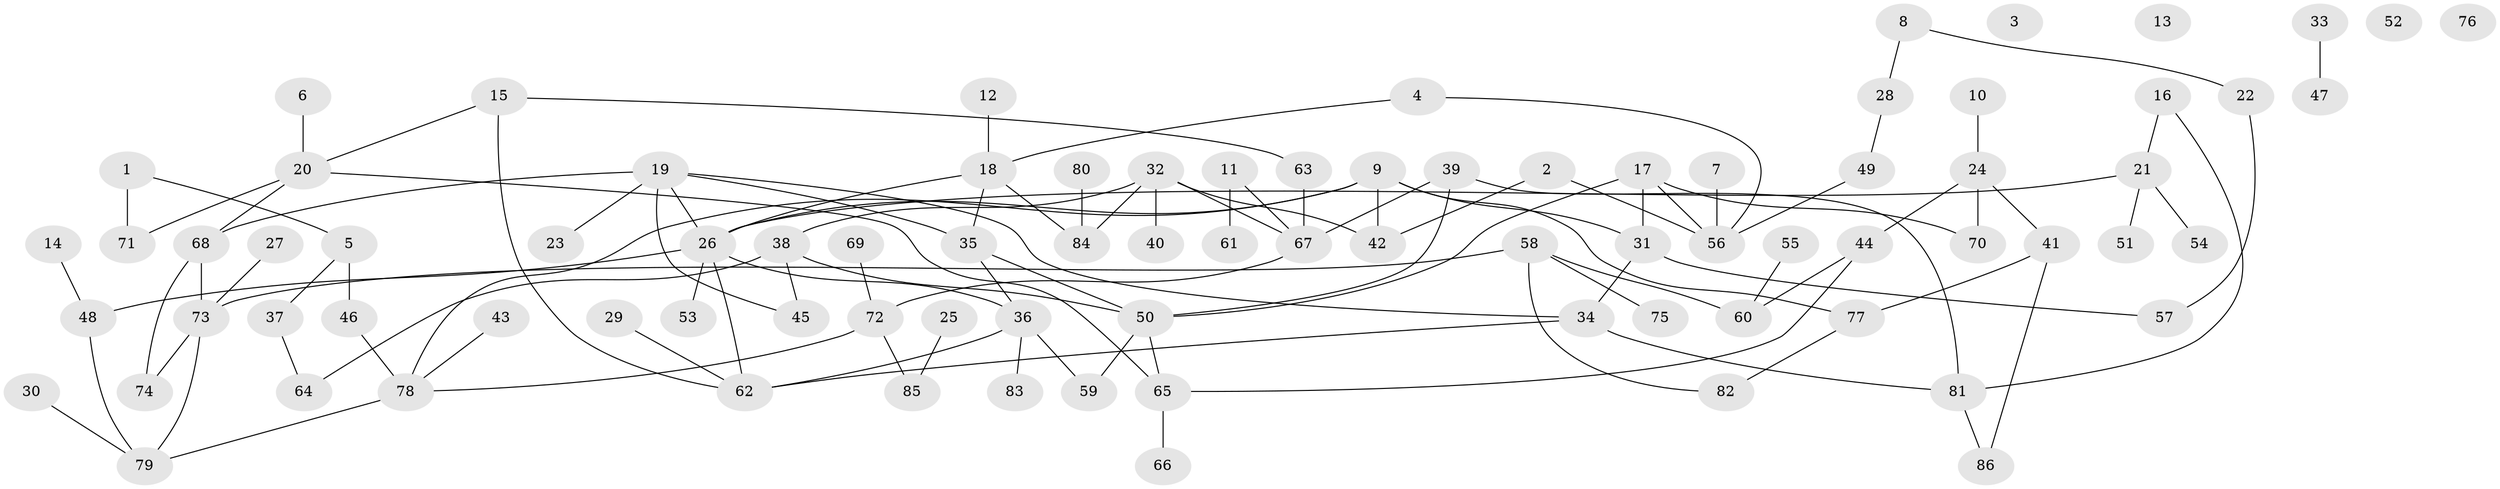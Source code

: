 // coarse degree distribution, {3: 0.08771929824561403, 5: 0.05263157894736842, 0: 0.08771929824561403, 2: 0.22807017543859648, 1: 0.2631578947368421, 6: 0.05263157894736842, 4: 0.14035087719298245, 8: 0.03508771929824561, 9: 0.017543859649122806, 7: 0.03508771929824561}
// Generated by graph-tools (version 1.1) at 2025/41/03/06/25 10:41:20]
// undirected, 86 vertices, 110 edges
graph export_dot {
graph [start="1"]
  node [color=gray90,style=filled];
  1;
  2;
  3;
  4;
  5;
  6;
  7;
  8;
  9;
  10;
  11;
  12;
  13;
  14;
  15;
  16;
  17;
  18;
  19;
  20;
  21;
  22;
  23;
  24;
  25;
  26;
  27;
  28;
  29;
  30;
  31;
  32;
  33;
  34;
  35;
  36;
  37;
  38;
  39;
  40;
  41;
  42;
  43;
  44;
  45;
  46;
  47;
  48;
  49;
  50;
  51;
  52;
  53;
  54;
  55;
  56;
  57;
  58;
  59;
  60;
  61;
  62;
  63;
  64;
  65;
  66;
  67;
  68;
  69;
  70;
  71;
  72;
  73;
  74;
  75;
  76;
  77;
  78;
  79;
  80;
  81;
  82;
  83;
  84;
  85;
  86;
  1 -- 5;
  1 -- 71;
  2 -- 42;
  2 -- 56;
  4 -- 18;
  4 -- 56;
  5 -- 37;
  5 -- 46;
  6 -- 20;
  7 -- 56;
  8 -- 22;
  8 -- 28;
  9 -- 26;
  9 -- 31;
  9 -- 42;
  9 -- 77;
  9 -- 78;
  10 -- 24;
  11 -- 61;
  11 -- 67;
  12 -- 18;
  14 -- 48;
  15 -- 20;
  15 -- 62;
  15 -- 63;
  16 -- 21;
  16 -- 81;
  17 -- 31;
  17 -- 50;
  17 -- 56;
  17 -- 70;
  18 -- 26;
  18 -- 35;
  18 -- 84;
  19 -- 23;
  19 -- 26;
  19 -- 34;
  19 -- 35;
  19 -- 45;
  19 -- 68;
  20 -- 65;
  20 -- 68;
  20 -- 71;
  21 -- 26;
  21 -- 51;
  21 -- 54;
  22 -- 57;
  24 -- 41;
  24 -- 44;
  24 -- 70;
  25 -- 85;
  26 -- 36;
  26 -- 48;
  26 -- 53;
  26 -- 62;
  27 -- 73;
  28 -- 49;
  29 -- 62;
  30 -- 79;
  31 -- 34;
  31 -- 57;
  32 -- 38;
  32 -- 40;
  32 -- 42;
  32 -- 67;
  32 -- 84;
  33 -- 47;
  34 -- 62;
  34 -- 81;
  35 -- 36;
  35 -- 50;
  36 -- 59;
  36 -- 62;
  36 -- 83;
  37 -- 64;
  38 -- 45;
  38 -- 50;
  38 -- 64;
  39 -- 50;
  39 -- 67;
  39 -- 81;
  41 -- 77;
  41 -- 86;
  43 -- 78;
  44 -- 60;
  44 -- 65;
  46 -- 78;
  48 -- 79;
  49 -- 56;
  50 -- 59;
  50 -- 65;
  55 -- 60;
  58 -- 60;
  58 -- 73;
  58 -- 75;
  58 -- 82;
  63 -- 67;
  65 -- 66;
  67 -- 72;
  68 -- 73;
  68 -- 74;
  69 -- 72;
  72 -- 78;
  72 -- 85;
  73 -- 74;
  73 -- 79;
  77 -- 82;
  78 -- 79;
  80 -- 84;
  81 -- 86;
}
